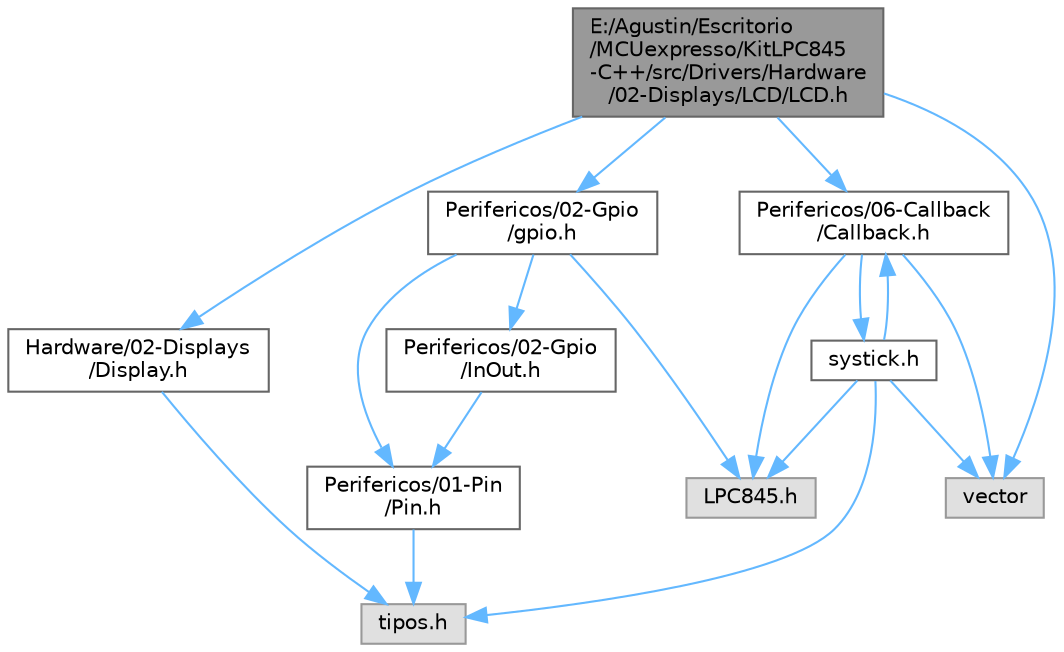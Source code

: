 digraph "E:/Agustin/Escritorio/MCUexpresso/KitLPC845-C++/src/Drivers/Hardware/02-Displays/LCD/LCD.h"
{
 // LATEX_PDF_SIZE
  bgcolor="transparent";
  edge [fontname=Helvetica,fontsize=10,labelfontname=Helvetica,labelfontsize=10];
  node [fontname=Helvetica,fontsize=10,shape=box,height=0.2,width=0.4];
  Node1 [id="Node000001",label="E:/Agustin/Escritorio\l/MCUexpresso/KitLPC845\l-C++/src/Drivers/Hardware\l/02-Displays/LCD/LCD.h",height=0.2,width=0.4,color="gray40", fillcolor="grey60", style="filled", fontcolor="black",tooltip="Clase para un LCD con comunicación de 4 patas, solo escritura."];
  Node1 -> Node2 [id="edge1_Node000001_Node000002",color="steelblue1",style="solid",tooltip=" "];
  Node2 [id="Node000002",label="Hardware/02-Displays\l/Display.h",height=0.2,width=0.4,color="grey40", fillcolor="white", style="filled",URL="$_display_8h.html",tooltip="Clase base para objetos del tipo pantallas/displays."];
  Node2 -> Node3 [id="edge2_Node000002_Node000003",color="steelblue1",style="solid",tooltip=" "];
  Node3 [id="Node000003",label="tipos.h",height=0.2,width=0.4,color="grey60", fillcolor="#E0E0E0", style="filled",tooltip=" "];
  Node1 -> Node4 [id="edge3_Node000001_Node000004",color="steelblue1",style="solid",tooltip=" "];
  Node4 [id="Node000004",label="Perifericos/02-Gpio\l/gpio.h",height=0.2,width=0.4,color="grey40", fillcolor="white", style="filled",URL="$gpio_8h.html",tooltip="Módulo con clase de manejo de GPIO."];
  Node4 -> Node5 [id="edge4_Node000004_Node000005",color="steelblue1",style="solid",tooltip=" "];
  Node5 [id="Node000005",label="LPC845.h",height=0.2,width=0.4,color="grey60", fillcolor="#E0E0E0", style="filled",tooltip=" "];
  Node4 -> Node6 [id="edge5_Node000004_Node000006",color="steelblue1",style="solid",tooltip=" "];
  Node6 [id="Node000006",label="Perifericos/01-Pin\l/Pin.h",height=0.2,width=0.4,color="grey40", fillcolor="white", style="filled",URL="$_pin_8h.html",tooltip="Clase Abstracta de cualquier pin del microcontrolador."];
  Node6 -> Node3 [id="edge6_Node000006_Node000003",color="steelblue1",style="solid",tooltip=" "];
  Node4 -> Node7 [id="edge7_Node000004_Node000007",color="steelblue1",style="solid",tooltip=" "];
  Node7 [id="Node000007",label="Perifericos/02-Gpio\l/InOut.h",height=0.2,width=0.4,color="grey40", fillcolor="white", style="filled",URL="$_in_out_8h.html",tooltip="Clase Abstracta Pura de las GPIO."];
  Node7 -> Node6 [id="edge8_Node000007_Node000006",color="steelblue1",style="solid",tooltip=" "];
  Node1 -> Node8 [id="edge9_Node000001_Node000008",color="steelblue1",style="solid",tooltip=" "];
  Node8 [id="Node000008",label="Perifericos/06-Callback\l/Callback.h",height=0.2,width=0.4,color="grey40", fillcolor="white", style="filled",URL="$_callback_8h.html",tooltip="Clase virtual pura. Esta clase debe ser heredada por las clases que se tienen que enganchar del Systi..."];
  Node8 -> Node5 [id="edge10_Node000008_Node000005",color="steelblue1",style="solid",tooltip=" "];
  Node8 -> Node9 [id="edge11_Node000008_Node000009",color="steelblue1",style="solid",tooltip=" "];
  Node9 [id="Node000009",label="vector",height=0.2,width=0.4,color="grey60", fillcolor="#E0E0E0", style="filled",tooltip=" "];
  Node8 -> Node10 [id="edge12_Node000008_Node000010",color="steelblue1",style="solid",tooltip=" "];
  Node10 [id="Node000010",label="systick.h",height=0.2,width=0.4,color="grey40", fillcolor="white", style="filled",URL="$systick_8h.html",tooltip="Firmware del systick."];
  Node10 -> Node5 [id="edge13_Node000010_Node000005",color="steelblue1",style="solid",tooltip=" "];
  Node10 -> Node3 [id="edge14_Node000010_Node000003",color="steelblue1",style="solid",tooltip=" "];
  Node10 -> Node8 [id="edge15_Node000010_Node000008",color="steelblue1",style="solid",tooltip=" "];
  Node10 -> Node9 [id="edge16_Node000010_Node000009",color="steelblue1",style="solid",tooltip=" "];
  Node1 -> Node9 [id="edge17_Node000001_Node000009",color="steelblue1",style="solid",tooltip=" "];
}
